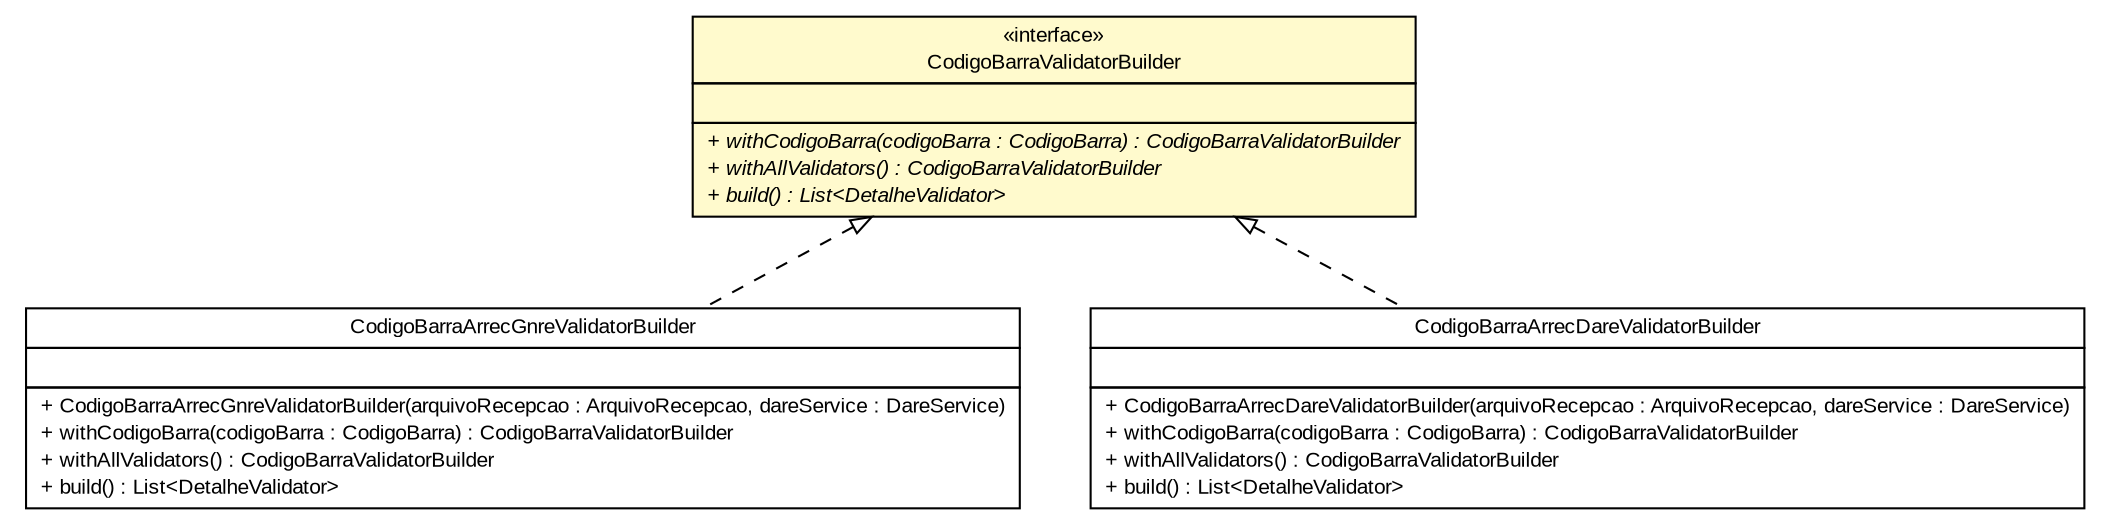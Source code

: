 #!/usr/local/bin/dot
#
# Class diagram 
# Generated by UMLGraph version R5_6 (http://www.umlgraph.org/)
#

digraph G {
	edge [fontname="arial",fontsize=10,labelfontname="arial",labelfontsize=10];
	node [fontname="arial",fontsize=10,shape=plaintext];
	nodesep=0.25;
	ranksep=0.5;
	// br.gov.to.sefaz.arr.processamento.validation.validator.detalhe.arrecadacao.builder.CodigoBarraArrecGnreValidatorBuilder
	c37265 [label=<<table title="br.gov.to.sefaz.arr.processamento.validation.validator.detalhe.arrecadacao.builder.CodigoBarraArrecGnreValidatorBuilder" border="0" cellborder="1" cellspacing="0" cellpadding="2" port="p" href="./arrecadacao/builder/CodigoBarraArrecGnreValidatorBuilder.html">
		<tr><td><table border="0" cellspacing="0" cellpadding="1">
<tr><td align="center" balign="center"> CodigoBarraArrecGnreValidatorBuilder </td></tr>
		</table></td></tr>
		<tr><td><table border="0" cellspacing="0" cellpadding="1">
<tr><td align="left" balign="left">  </td></tr>
		</table></td></tr>
		<tr><td><table border="0" cellspacing="0" cellpadding="1">
<tr><td align="left" balign="left"> + CodigoBarraArrecGnreValidatorBuilder(arquivoRecepcao : ArquivoRecepcao, dareService : DareService) </td></tr>
<tr><td align="left" balign="left"> + withCodigoBarra(codigoBarra : CodigoBarra) : CodigoBarraValidatorBuilder </td></tr>
<tr><td align="left" balign="left"> + withAllValidators() : CodigoBarraValidatorBuilder </td></tr>
<tr><td align="left" balign="left"> + build() : List&lt;DetalheValidator&gt; </td></tr>
		</table></td></tr>
		</table>>, URL="./arrecadacao/builder/CodigoBarraArrecGnreValidatorBuilder.html", fontname="arial", fontcolor="black", fontsize=10.0];
	// br.gov.to.sefaz.arr.processamento.validation.validator.detalhe.arrecadacao.builder.CodigoBarraArrecDareValidatorBuilder
	c37266 [label=<<table title="br.gov.to.sefaz.arr.processamento.validation.validator.detalhe.arrecadacao.builder.CodigoBarraArrecDareValidatorBuilder" border="0" cellborder="1" cellspacing="0" cellpadding="2" port="p" href="./arrecadacao/builder/CodigoBarraArrecDareValidatorBuilder.html">
		<tr><td><table border="0" cellspacing="0" cellpadding="1">
<tr><td align="center" balign="center"> CodigoBarraArrecDareValidatorBuilder </td></tr>
		</table></td></tr>
		<tr><td><table border="0" cellspacing="0" cellpadding="1">
<tr><td align="left" balign="left">  </td></tr>
		</table></td></tr>
		<tr><td><table border="0" cellspacing="0" cellpadding="1">
<tr><td align="left" balign="left"> + CodigoBarraArrecDareValidatorBuilder(arquivoRecepcao : ArquivoRecepcao, dareService : DareService) </td></tr>
<tr><td align="left" balign="left"> + withCodigoBarra(codigoBarra : CodigoBarra) : CodigoBarraValidatorBuilder </td></tr>
<tr><td align="left" balign="left"> + withAllValidators() : CodigoBarraValidatorBuilder </td></tr>
<tr><td align="left" balign="left"> + build() : List&lt;DetalheValidator&gt; </td></tr>
		</table></td></tr>
		</table>>, URL="./arrecadacao/builder/CodigoBarraArrecDareValidatorBuilder.html", fontname="arial", fontcolor="black", fontsize=10.0];
	// br.gov.to.sefaz.arr.processamento.validation.validator.detalhe.CodigoBarraValidatorBuilder
	c37269 [label=<<table title="br.gov.to.sefaz.arr.processamento.validation.validator.detalhe.CodigoBarraValidatorBuilder" border="0" cellborder="1" cellspacing="0" cellpadding="2" port="p" bgcolor="lemonChiffon" href="./CodigoBarraValidatorBuilder.html">
		<tr><td><table border="0" cellspacing="0" cellpadding="1">
<tr><td align="center" balign="center"> &#171;interface&#187; </td></tr>
<tr><td align="center" balign="center"> CodigoBarraValidatorBuilder </td></tr>
		</table></td></tr>
		<tr><td><table border="0" cellspacing="0" cellpadding="1">
<tr><td align="left" balign="left">  </td></tr>
		</table></td></tr>
		<tr><td><table border="0" cellspacing="0" cellpadding="1">
<tr><td align="left" balign="left"><font face="arial italic" point-size="10.0"> + withCodigoBarra(codigoBarra : CodigoBarra) : CodigoBarraValidatorBuilder </font></td></tr>
<tr><td align="left" balign="left"><font face="arial italic" point-size="10.0"> + withAllValidators() : CodigoBarraValidatorBuilder </font></td></tr>
<tr><td align="left" balign="left"><font face="arial italic" point-size="10.0"> + build() : List&lt;DetalheValidator&gt; </font></td></tr>
		</table></td></tr>
		</table>>, URL="./CodigoBarraValidatorBuilder.html", fontname="arial", fontcolor="black", fontsize=10.0];
	//br.gov.to.sefaz.arr.processamento.validation.validator.detalhe.arrecadacao.builder.CodigoBarraArrecGnreValidatorBuilder implements br.gov.to.sefaz.arr.processamento.validation.validator.detalhe.CodigoBarraValidatorBuilder
	c37269:p -> c37265:p [dir=back,arrowtail=empty,style=dashed];
	//br.gov.to.sefaz.arr.processamento.validation.validator.detalhe.arrecadacao.builder.CodigoBarraArrecDareValidatorBuilder implements br.gov.to.sefaz.arr.processamento.validation.validator.detalhe.CodigoBarraValidatorBuilder
	c37269:p -> c37266:p [dir=back,arrowtail=empty,style=dashed];
}

